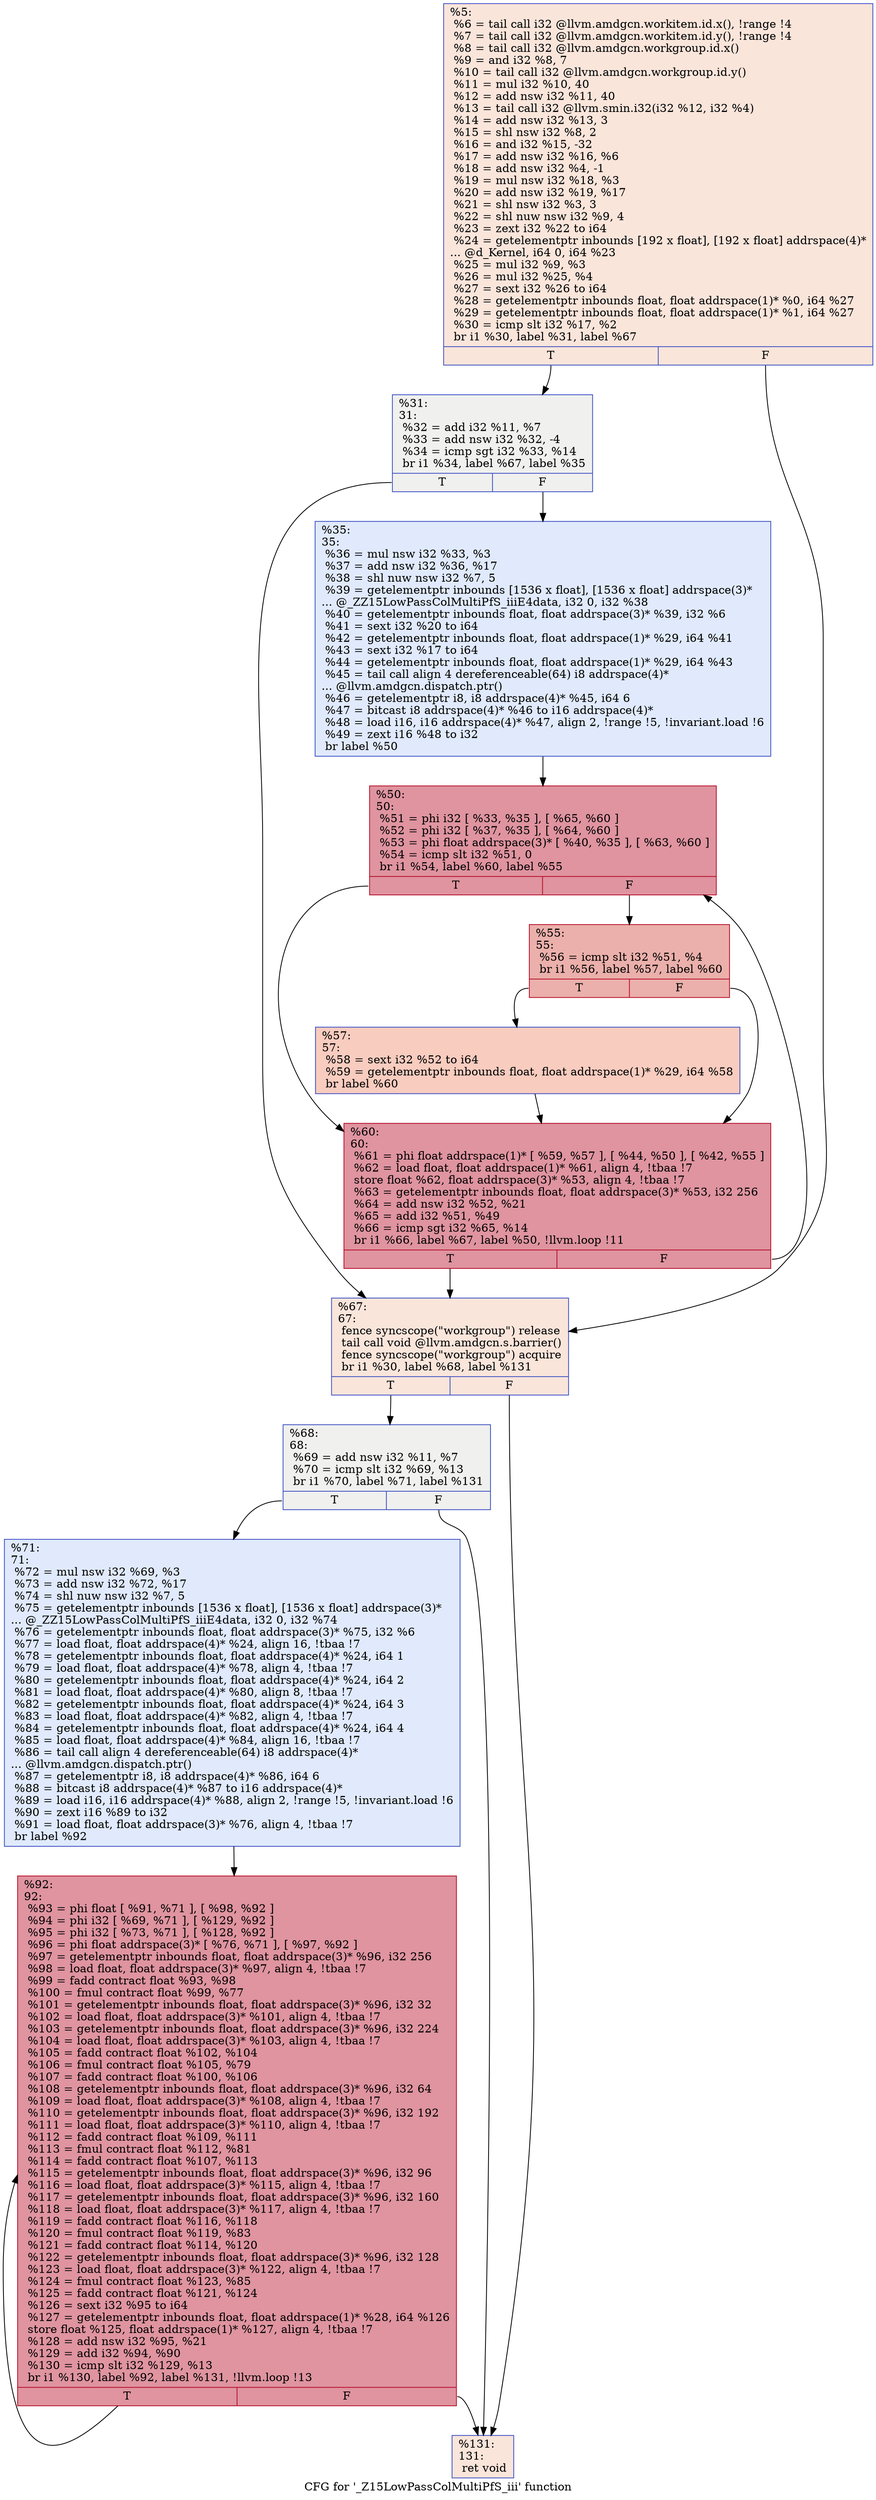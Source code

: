 digraph "CFG for '_Z15LowPassColMultiPfS_iii' function" {
	label="CFG for '_Z15LowPassColMultiPfS_iii' function";

	Node0x578b220 [shape=record,color="#3d50c3ff", style=filled, fillcolor="#f4c5ad70",label="{%5:\l  %6 = tail call i32 @llvm.amdgcn.workitem.id.x(), !range !4\l  %7 = tail call i32 @llvm.amdgcn.workitem.id.y(), !range !4\l  %8 = tail call i32 @llvm.amdgcn.workgroup.id.x()\l  %9 = and i32 %8, 7\l  %10 = tail call i32 @llvm.amdgcn.workgroup.id.y()\l  %11 = mul i32 %10, 40\l  %12 = add nsw i32 %11, 40\l  %13 = tail call i32 @llvm.smin.i32(i32 %12, i32 %4)\l  %14 = add nsw i32 %13, 3\l  %15 = shl nsw i32 %8, 2\l  %16 = and i32 %15, -32\l  %17 = add nsw i32 %16, %6\l  %18 = add nsw i32 %4, -1\l  %19 = mul nsw i32 %18, %3\l  %20 = add nsw i32 %19, %17\l  %21 = shl nsw i32 %3, 3\l  %22 = shl nuw nsw i32 %9, 4\l  %23 = zext i32 %22 to i64\l  %24 = getelementptr inbounds [192 x float], [192 x float] addrspace(4)*\l... @d_Kernel, i64 0, i64 %23\l  %25 = mul i32 %9, %3\l  %26 = mul i32 %25, %4\l  %27 = sext i32 %26 to i64\l  %28 = getelementptr inbounds float, float addrspace(1)* %0, i64 %27\l  %29 = getelementptr inbounds float, float addrspace(1)* %1, i64 %27\l  %30 = icmp slt i32 %17, %2\l  br i1 %30, label %31, label %67\l|{<s0>T|<s1>F}}"];
	Node0x578b220:s0 -> Node0x578db60;
	Node0x578b220:s1 -> Node0x578dbf0;
	Node0x578db60 [shape=record,color="#3d50c3ff", style=filled, fillcolor="#dedcdb70",label="{%31:\l31:                                               \l  %32 = add i32 %11, %7\l  %33 = add nsw i32 %32, -4\l  %34 = icmp sgt i32 %33, %14\l  br i1 %34, label %67, label %35\l|{<s0>T|<s1>F}}"];
	Node0x578db60:s0 -> Node0x578dbf0;
	Node0x578db60:s1 -> Node0x578d2f0;
	Node0x578d2f0 [shape=record,color="#3d50c3ff", style=filled, fillcolor="#b9d0f970",label="{%35:\l35:                                               \l  %36 = mul nsw i32 %33, %3\l  %37 = add nsw i32 %36, %17\l  %38 = shl nuw nsw i32 %7, 5\l  %39 = getelementptr inbounds [1536 x float], [1536 x float] addrspace(3)*\l... @_ZZ15LowPassColMultiPfS_iiiE4data, i32 0, i32 %38\l  %40 = getelementptr inbounds float, float addrspace(3)* %39, i32 %6\l  %41 = sext i32 %20 to i64\l  %42 = getelementptr inbounds float, float addrspace(1)* %29, i64 %41\l  %43 = sext i32 %17 to i64\l  %44 = getelementptr inbounds float, float addrspace(1)* %29, i64 %43\l  %45 = tail call align 4 dereferenceable(64) i8 addrspace(4)*\l... @llvm.amdgcn.dispatch.ptr()\l  %46 = getelementptr i8, i8 addrspace(4)* %45, i64 6\l  %47 = bitcast i8 addrspace(4)* %46 to i16 addrspace(4)*\l  %48 = load i16, i16 addrspace(4)* %47, align 2, !range !5, !invariant.load !6\l  %49 = zext i16 %48 to i32\l  br label %50\l}"];
	Node0x578d2f0 -> Node0x578edb0;
	Node0x578edb0 [shape=record,color="#b70d28ff", style=filled, fillcolor="#b70d2870",label="{%50:\l50:                                               \l  %51 = phi i32 [ %33, %35 ], [ %65, %60 ]\l  %52 = phi i32 [ %37, %35 ], [ %64, %60 ]\l  %53 = phi float addrspace(3)* [ %40, %35 ], [ %63, %60 ]\l  %54 = icmp slt i32 %51, 0\l  br i1 %54, label %60, label %55\l|{<s0>T|<s1>F}}"];
	Node0x578edb0:s0 -> Node0x578eeb0;
	Node0x578edb0:s1 -> Node0x578f2c0;
	Node0x578f2c0 [shape=record,color="#b70d28ff", style=filled, fillcolor="#d24b4070",label="{%55:\l55:                                               \l  %56 = icmp slt i32 %51, %4\l  br i1 %56, label %57, label %60\l|{<s0>T|<s1>F}}"];
	Node0x578f2c0:s0 -> Node0x578f490;
	Node0x578f2c0:s1 -> Node0x578eeb0;
	Node0x578f490 [shape=record,color="#3d50c3ff", style=filled, fillcolor="#f08b6e70",label="{%57:\l57:                                               \l  %58 = sext i32 %52 to i64\l  %59 = getelementptr inbounds float, float addrspace(1)* %29, i64 %58\l  br label %60\l}"];
	Node0x578f490 -> Node0x578eeb0;
	Node0x578eeb0 [shape=record,color="#b70d28ff", style=filled, fillcolor="#b70d2870",label="{%60:\l60:                                               \l  %61 = phi float addrspace(1)* [ %59, %57 ], [ %44, %50 ], [ %42, %55 ]\l  %62 = load float, float addrspace(1)* %61, align 4, !tbaa !7\l  store float %62, float addrspace(3)* %53, align 4, !tbaa !7\l  %63 = getelementptr inbounds float, float addrspace(3)* %53, i32 256\l  %64 = add nsw i32 %52, %21\l  %65 = add i32 %51, %49\l  %66 = icmp sgt i32 %65, %14\l  br i1 %66, label %67, label %50, !llvm.loop !11\l|{<s0>T|<s1>F}}"];
	Node0x578eeb0:s0 -> Node0x578dbf0;
	Node0x578eeb0:s1 -> Node0x578edb0;
	Node0x578dbf0 [shape=record,color="#3d50c3ff", style=filled, fillcolor="#f4c5ad70",label="{%67:\l67:                                               \l  fence syncscope(\"workgroup\") release\l  tail call void @llvm.amdgcn.s.barrier()\l  fence syncscope(\"workgroup\") acquire\l  br i1 %30, label %68, label %131\l|{<s0>T|<s1>F}}"];
	Node0x578dbf0:s0 -> Node0x57907c0;
	Node0x578dbf0:s1 -> Node0x5790850;
	Node0x57907c0 [shape=record,color="#3d50c3ff", style=filled, fillcolor="#dedcdb70",label="{%68:\l68:                                               \l  %69 = add nsw i32 %11, %7\l  %70 = icmp slt i32 %69, %13\l  br i1 %70, label %71, label %131\l|{<s0>T|<s1>F}}"];
	Node0x57907c0:s0 -> Node0x5790ab0;
	Node0x57907c0:s1 -> Node0x5790850;
	Node0x5790ab0 [shape=record,color="#3d50c3ff", style=filled, fillcolor="#b9d0f970",label="{%71:\l71:                                               \l  %72 = mul nsw i32 %69, %3\l  %73 = add nsw i32 %72, %17\l  %74 = shl nuw nsw i32 %7, 5\l  %75 = getelementptr inbounds [1536 x float], [1536 x float] addrspace(3)*\l... @_ZZ15LowPassColMultiPfS_iiiE4data, i32 0, i32 %74\l  %76 = getelementptr inbounds float, float addrspace(3)* %75, i32 %6\l  %77 = load float, float addrspace(4)* %24, align 16, !tbaa !7\l  %78 = getelementptr inbounds float, float addrspace(4)* %24, i64 1\l  %79 = load float, float addrspace(4)* %78, align 4, !tbaa !7\l  %80 = getelementptr inbounds float, float addrspace(4)* %24, i64 2\l  %81 = load float, float addrspace(4)* %80, align 8, !tbaa !7\l  %82 = getelementptr inbounds float, float addrspace(4)* %24, i64 3\l  %83 = load float, float addrspace(4)* %82, align 4, !tbaa !7\l  %84 = getelementptr inbounds float, float addrspace(4)* %24, i64 4\l  %85 = load float, float addrspace(4)* %84, align 16, !tbaa !7\l  %86 = tail call align 4 dereferenceable(64) i8 addrspace(4)*\l... @llvm.amdgcn.dispatch.ptr()\l  %87 = getelementptr i8, i8 addrspace(4)* %86, i64 6\l  %88 = bitcast i8 addrspace(4)* %87 to i16 addrspace(4)*\l  %89 = load i16, i16 addrspace(4)* %88, align 2, !range !5, !invariant.load !6\l  %90 = zext i16 %89 to i32\l  %91 = load float, float addrspace(3)* %76, align 4, !tbaa !7\l  br label %92\l}"];
	Node0x5790ab0 -> Node0x57923a0;
	Node0x57923a0 [shape=record,color="#b70d28ff", style=filled, fillcolor="#b70d2870",label="{%92:\l92:                                               \l  %93 = phi float [ %91, %71 ], [ %98, %92 ]\l  %94 = phi i32 [ %69, %71 ], [ %129, %92 ]\l  %95 = phi i32 [ %73, %71 ], [ %128, %92 ]\l  %96 = phi float addrspace(3)* [ %76, %71 ], [ %97, %92 ]\l  %97 = getelementptr inbounds float, float addrspace(3)* %96, i32 256\l  %98 = load float, float addrspace(3)* %97, align 4, !tbaa !7\l  %99 = fadd contract float %93, %98\l  %100 = fmul contract float %99, %77\l  %101 = getelementptr inbounds float, float addrspace(3)* %96, i32 32\l  %102 = load float, float addrspace(3)* %101, align 4, !tbaa !7\l  %103 = getelementptr inbounds float, float addrspace(3)* %96, i32 224\l  %104 = load float, float addrspace(3)* %103, align 4, !tbaa !7\l  %105 = fadd contract float %102, %104\l  %106 = fmul contract float %105, %79\l  %107 = fadd contract float %100, %106\l  %108 = getelementptr inbounds float, float addrspace(3)* %96, i32 64\l  %109 = load float, float addrspace(3)* %108, align 4, !tbaa !7\l  %110 = getelementptr inbounds float, float addrspace(3)* %96, i32 192\l  %111 = load float, float addrspace(3)* %110, align 4, !tbaa !7\l  %112 = fadd contract float %109, %111\l  %113 = fmul contract float %112, %81\l  %114 = fadd contract float %107, %113\l  %115 = getelementptr inbounds float, float addrspace(3)* %96, i32 96\l  %116 = load float, float addrspace(3)* %115, align 4, !tbaa !7\l  %117 = getelementptr inbounds float, float addrspace(3)* %96, i32 160\l  %118 = load float, float addrspace(3)* %117, align 4, !tbaa !7\l  %119 = fadd contract float %116, %118\l  %120 = fmul contract float %119, %83\l  %121 = fadd contract float %114, %120\l  %122 = getelementptr inbounds float, float addrspace(3)* %96, i32 128\l  %123 = load float, float addrspace(3)* %122, align 4, !tbaa !7\l  %124 = fmul contract float %123, %85\l  %125 = fadd contract float %121, %124\l  %126 = sext i32 %95 to i64\l  %127 = getelementptr inbounds float, float addrspace(1)* %28, i64 %126\l  store float %125, float addrspace(1)* %127, align 4, !tbaa !7\l  %128 = add nsw i32 %95, %21\l  %129 = add i32 %94, %90\l  %130 = icmp slt i32 %129, %13\l  br i1 %130, label %92, label %131, !llvm.loop !13\l|{<s0>T|<s1>F}}"];
	Node0x57923a0:s0 -> Node0x57923a0;
	Node0x57923a0:s1 -> Node0x5790850;
	Node0x5790850 [shape=record,color="#3d50c3ff", style=filled, fillcolor="#f4c5ad70",label="{%131:\l131:                                              \l  ret void\l}"];
}
